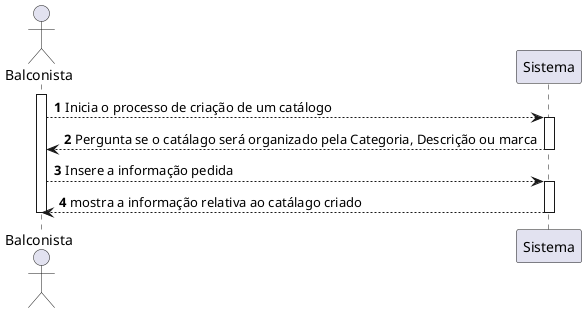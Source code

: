 @startuml
'https://plantuml.com/sequence-diagram

actor Balconista as B
participant Sistema as S
autonumber

activate B
B --> S : Inicia o processo de criação de um catálogo
activate S

S --> B : Pergunta se o catálago será organizado pela Categoria, Descrição ou marca
deactivate S
B --> S: Insere a informação pedida
activate S
S --> B : mostra a informação relativa ao catálago criado
deactivate S
deactivate B
@enduml